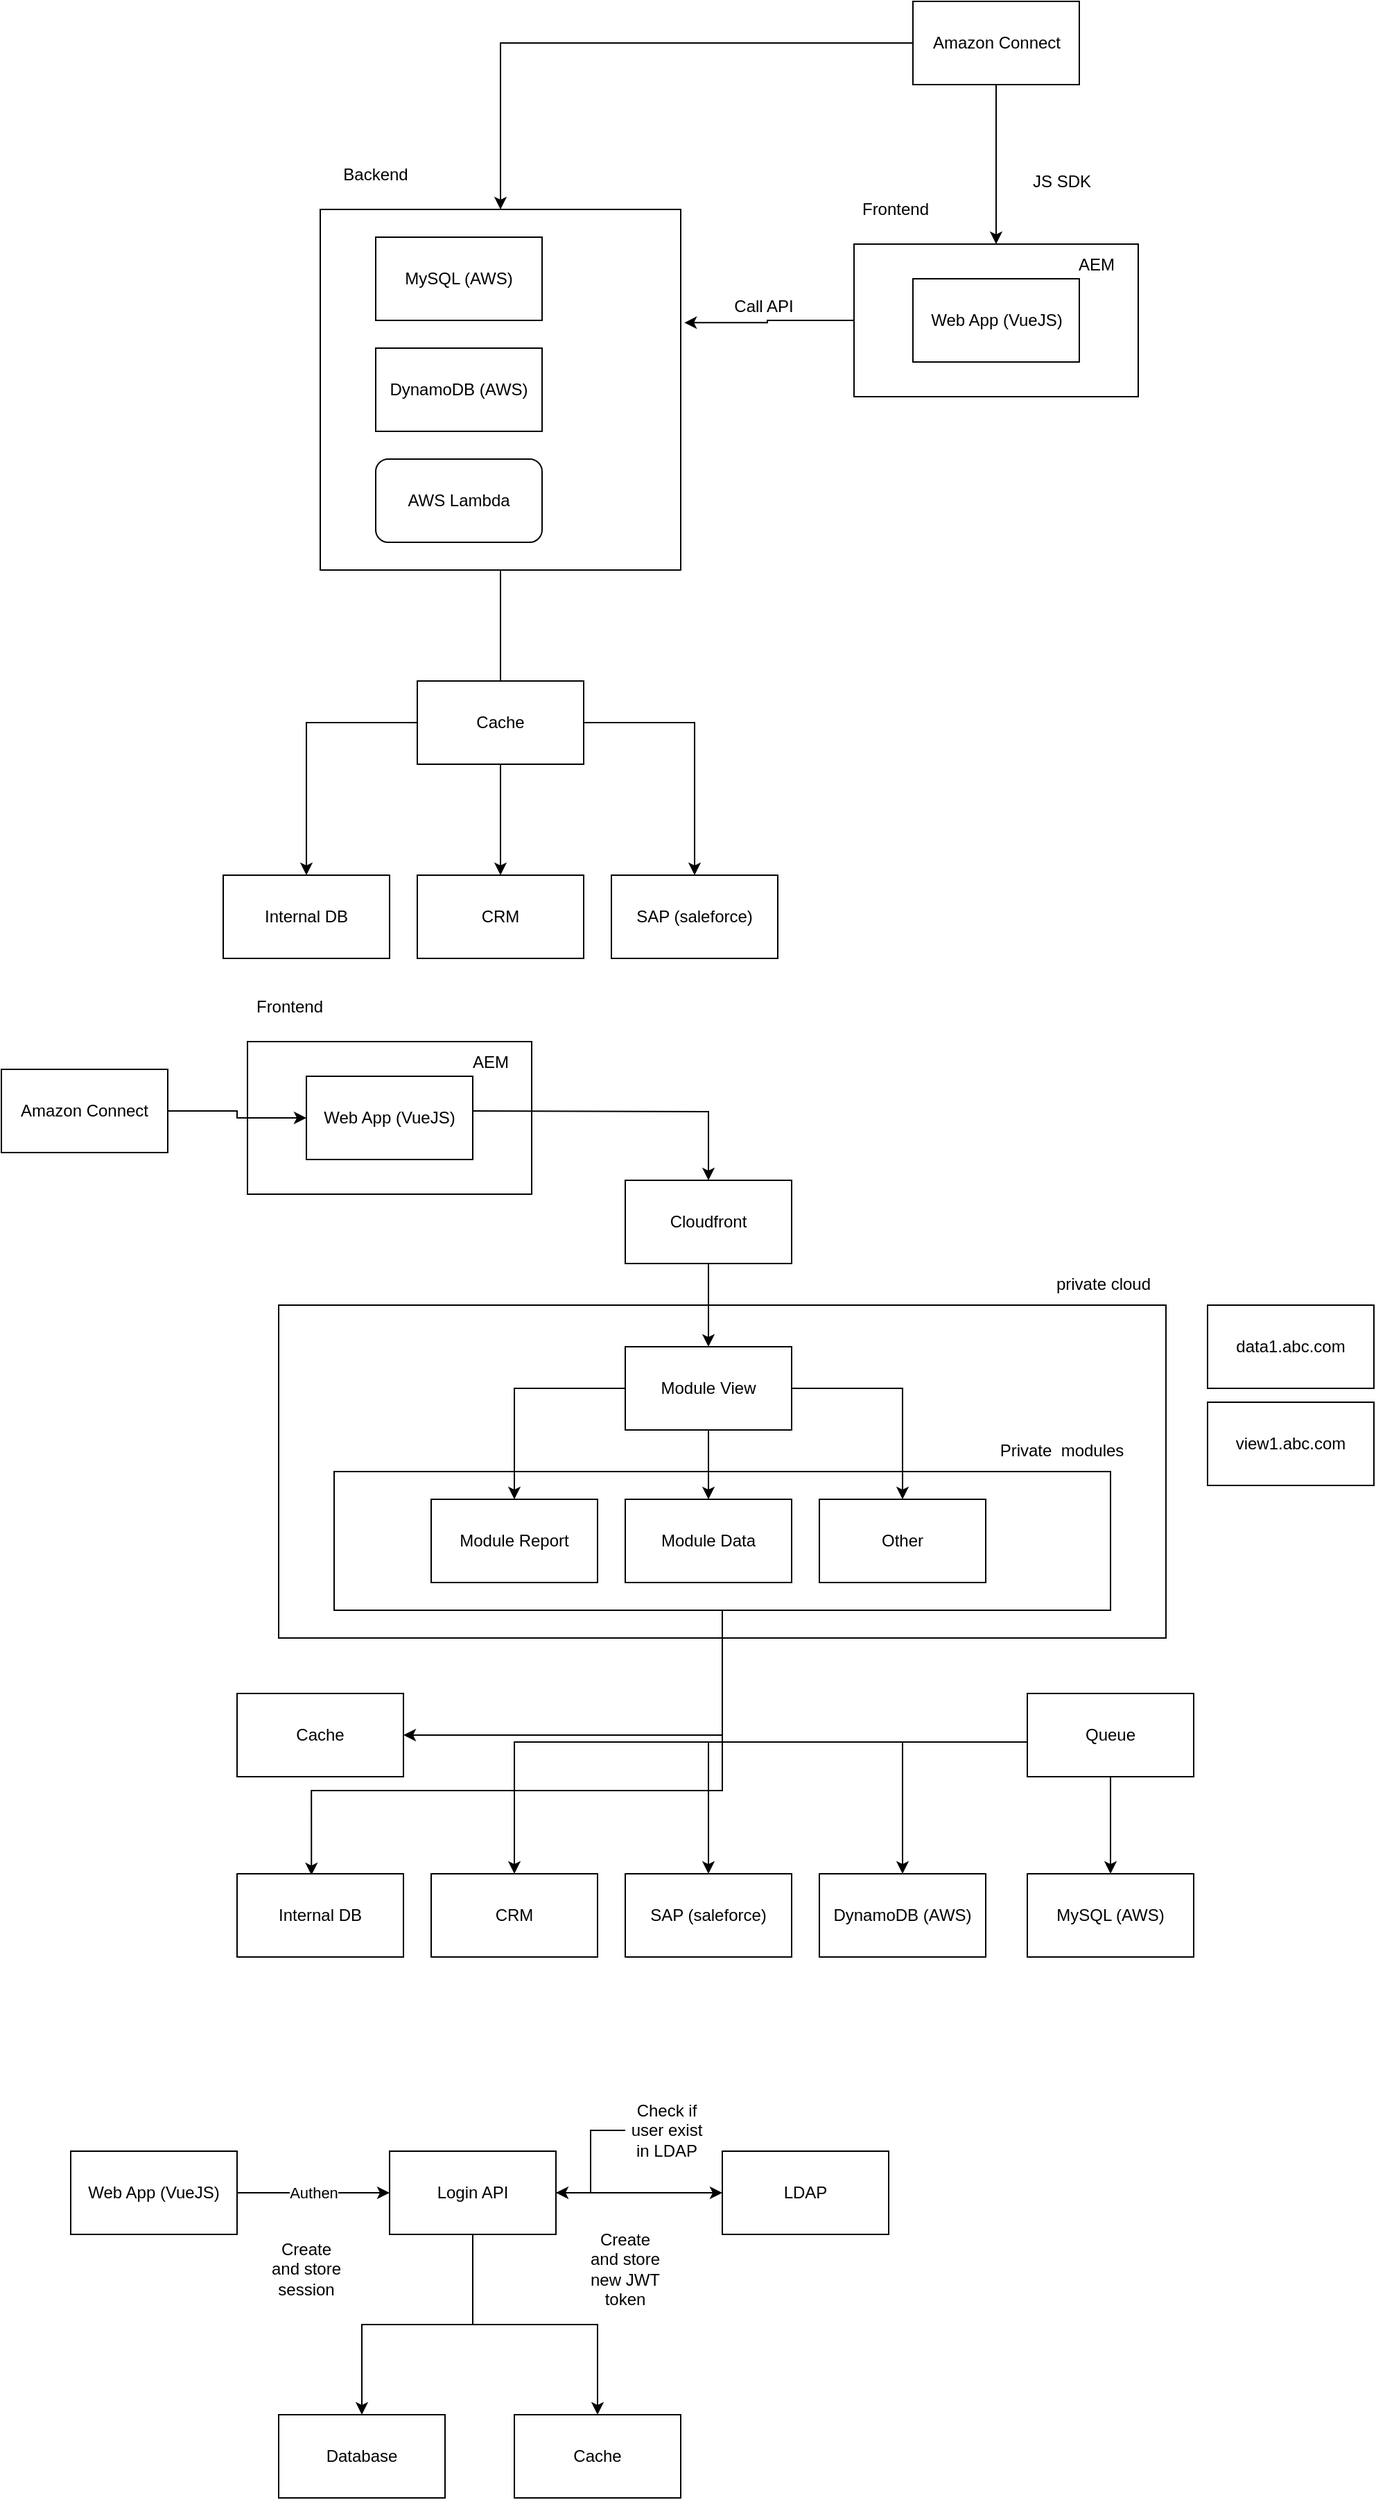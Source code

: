 <mxfile version="20.3.0" type="device"><diagram id="6-o__xsJmviOv0IoDauu" name="Page-1"><mxGraphModel dx="2272" dy="2093" grid="1" gridSize="10" guides="1" tooltips="1" connect="1" arrows="1" fold="1" page="1" pageScale="1" pageWidth="850" pageHeight="1100" math="0" shadow="0"><root><mxCell id="0"/><mxCell id="1" parent="0"/><mxCell id="_gust6w0vgrsfGloug_t-66" value="" style="rounded=0;whiteSpace=wrap;html=1;" parent="1" vertex="1"><mxGeometry x="-20" y="830" width="640" height="240" as="geometry"/></mxCell><mxCell id="_gust6w0vgrsfGloug_t-57" style="edgeStyle=orthogonalEdgeStyle;rounded=0;orthogonalLoop=1;jettySize=auto;html=1;entryX=1;entryY=0.5;entryDx=0;entryDy=0;" parent="1" source="_gust6w0vgrsfGloug_t-54" target="_gust6w0vgrsfGloug_t-37" edge="1"><mxGeometry relative="1" as="geometry"/></mxCell><mxCell id="_gust6w0vgrsfGloug_t-58" style="edgeStyle=orthogonalEdgeStyle;rounded=0;orthogonalLoop=1;jettySize=auto;html=1;entryX=0.5;entryY=0;entryDx=0;entryDy=0;" parent="1" source="_gust6w0vgrsfGloug_t-54" target="_gust6w0vgrsfGloug_t-35" edge="1"><mxGeometry relative="1" as="geometry"/></mxCell><mxCell id="_gust6w0vgrsfGloug_t-59" style="edgeStyle=orthogonalEdgeStyle;rounded=0;orthogonalLoop=1;jettySize=auto;html=1;" parent="1" source="_gust6w0vgrsfGloug_t-54" target="_gust6w0vgrsfGloug_t-34" edge="1"><mxGeometry relative="1" as="geometry"/></mxCell><mxCell id="_gust6w0vgrsfGloug_t-60" style="edgeStyle=orthogonalEdgeStyle;rounded=0;orthogonalLoop=1;jettySize=auto;html=1;entryX=0.447;entryY=0.017;entryDx=0;entryDy=0;entryPerimeter=0;" parent="1" source="_gust6w0vgrsfGloug_t-54" target="_gust6w0vgrsfGloug_t-36" edge="1"><mxGeometry relative="1" as="geometry"><Array as="points"><mxPoint x="300" y="1180"/><mxPoint x="4" y="1180"/></Array></mxGeometry></mxCell><mxCell id="_gust6w0vgrsfGloug_t-61" style="edgeStyle=orthogonalEdgeStyle;rounded=0;orthogonalLoop=1;jettySize=auto;html=1;" parent="1" source="_gust6w0vgrsfGloug_t-54" target="_gust6w0vgrsfGloug_t-43" edge="1"><mxGeometry relative="1" as="geometry"/></mxCell><mxCell id="_gust6w0vgrsfGloug_t-62" style="edgeStyle=orthogonalEdgeStyle;rounded=0;orthogonalLoop=1;jettySize=auto;html=1;entryX=0.5;entryY=0;entryDx=0;entryDy=0;" parent="1" source="_gust6w0vgrsfGloug_t-54" target="_gust6w0vgrsfGloug_t-44" edge="1"><mxGeometry relative="1" as="geometry"/></mxCell><mxCell id="_gust6w0vgrsfGloug_t-54" value="" style="rounded=0;whiteSpace=wrap;html=1;" parent="1" vertex="1"><mxGeometry x="20" y="950" width="560" height="100" as="geometry"/></mxCell><mxCell id="_gust6w0vgrsfGloug_t-1" value="" style="rounded=0;whiteSpace=wrap;html=1;" parent="1" vertex="1"><mxGeometry x="-42.5" y="640" width="205" height="110" as="geometry"/></mxCell><mxCell id="_gust6w0vgrsfGloug_t-18" style="edgeStyle=orthogonalEdgeStyle;rounded=0;orthogonalLoop=1;jettySize=auto;html=1;entryX=0.5;entryY=0;entryDx=0;entryDy=0;" parent="1" source="_gust6w0vgrsfGloug_t-4" target="_gust6w0vgrsfGloug_t-15" edge="1"><mxGeometry relative="1" as="geometry"/></mxCell><mxCell id="_gust6w0vgrsfGloug_t-19" style="edgeStyle=orthogonalEdgeStyle;rounded=0;orthogonalLoop=1;jettySize=auto;html=1;" parent="1" source="_gust6w0vgrsfGloug_t-4" target="_gust6w0vgrsfGloug_t-17" edge="1"><mxGeometry relative="1" as="geometry"/></mxCell><mxCell id="_gust6w0vgrsfGloug_t-20" style="edgeStyle=orthogonalEdgeStyle;rounded=0;orthogonalLoop=1;jettySize=auto;html=1;entryX=0.5;entryY=0;entryDx=0;entryDy=0;startArrow=none;" parent="1" source="_gust6w0vgrsfGloug_t-22" target="_gust6w0vgrsfGloug_t-16" edge="1"><mxGeometry relative="1" as="geometry"/></mxCell><mxCell id="_gust6w0vgrsfGloug_t-4" value="" style="whiteSpace=wrap;html=1;aspect=fixed;" parent="1" vertex="1"><mxGeometry x="10" y="40" width="260" height="260" as="geometry"/></mxCell><mxCell id="_gust6w0vgrsfGloug_t-2" value="MySQL (AWS)" style="rounded=0;whiteSpace=wrap;html=1;" parent="1" vertex="1"><mxGeometry x="50" y="60" width="120" height="60" as="geometry"/></mxCell><mxCell id="_gust6w0vgrsfGloug_t-3" value="DynamoDB (AWS)" style="rounded=0;whiteSpace=wrap;html=1;" parent="1" vertex="1"><mxGeometry x="50" y="140" width="120" height="60" as="geometry"/></mxCell><mxCell id="_gust6w0vgrsfGloug_t-5" value="Backend" style="text;html=1;strokeColor=none;fillColor=none;align=center;verticalAlign=middle;whiteSpace=wrap;rounded=0;" parent="1" vertex="1"><mxGeometry x="20" width="60" height="30" as="geometry"/></mxCell><mxCell id="_gust6w0vgrsfGloug_t-6" value="Web App (VueJS)" style="rounded=0;whiteSpace=wrap;html=1;" parent="1" vertex="1"><mxGeometry y="665" width="120" height="60" as="geometry"/></mxCell><mxCell id="_gust6w0vgrsfGloug_t-7" value="Frontend" style="text;html=1;strokeColor=none;fillColor=none;align=center;verticalAlign=middle;whiteSpace=wrap;rounded=0;" parent="1" vertex="1"><mxGeometry x="-42.5" y="600" width="60" height="30" as="geometry"/></mxCell><mxCell id="_gust6w0vgrsfGloug_t-8" value="AEM" style="text;html=1;strokeColor=none;fillColor=none;align=center;verticalAlign=middle;whiteSpace=wrap;rounded=0;" parent="1" vertex="1"><mxGeometry x="102.5" y="640" width="60" height="30" as="geometry"/></mxCell><mxCell id="_gust6w0vgrsfGloug_t-10" style="edgeStyle=orthogonalEdgeStyle;rounded=0;orthogonalLoop=1;jettySize=auto;html=1;entryX=0.5;entryY=0;entryDx=0;entryDy=0;" parent="1" source="_gust6w0vgrsfGloug_t-9" target="_gust6w0vgrsfGloug_t-4" edge="1"><mxGeometry relative="1" as="geometry"/></mxCell><mxCell id="r9npY9d5-i2Ybva8IZWN-5" style="edgeStyle=orthogonalEdgeStyle;rounded=0;orthogonalLoop=1;jettySize=auto;html=1;entryX=0.5;entryY=0;entryDx=0;entryDy=0;" parent="1" source="_gust6w0vgrsfGloug_t-9" target="r9npY9d5-i2Ybva8IZWN-1" edge="1"><mxGeometry relative="1" as="geometry"/></mxCell><mxCell id="_gust6w0vgrsfGloug_t-9" value="Amazon Connect" style="rounded=0;whiteSpace=wrap;html=1;" parent="1" vertex="1"><mxGeometry x="437.5" y="-110" width="120" height="60" as="geometry"/></mxCell><mxCell id="_gust6w0vgrsfGloug_t-13" value="Call API" style="text;html=1;strokeColor=none;fillColor=none;align=center;verticalAlign=middle;whiteSpace=wrap;rounded=0;" parent="1" vertex="1"><mxGeometry x="300" y="95" width="60" height="30" as="geometry"/></mxCell><mxCell id="_gust6w0vgrsfGloug_t-14" value="AWS Lambda" style="rounded=1;whiteSpace=wrap;html=1;" parent="1" vertex="1"><mxGeometry x="50" y="220" width="120" height="60" as="geometry"/></mxCell><mxCell id="_gust6w0vgrsfGloug_t-15" value="CRM" style="rounded=0;whiteSpace=wrap;html=1;" parent="1" vertex="1"><mxGeometry x="80" y="520" width="120" height="60" as="geometry"/></mxCell><mxCell id="_gust6w0vgrsfGloug_t-16" value="SAP (saleforce)" style="rounded=0;whiteSpace=wrap;html=1;" parent="1" vertex="1"><mxGeometry x="220" y="520" width="120" height="60" as="geometry"/></mxCell><mxCell id="_gust6w0vgrsfGloug_t-17" value="Internal DB" style="rounded=0;whiteSpace=wrap;html=1;" parent="1" vertex="1"><mxGeometry x="-60" y="520" width="120" height="60" as="geometry"/></mxCell><mxCell id="_gust6w0vgrsfGloug_t-21" value="JS SDK" style="text;html=1;strokeColor=none;fillColor=none;align=center;verticalAlign=middle;whiteSpace=wrap;rounded=0;" parent="1" vertex="1"><mxGeometry x="515" y="5" width="60" height="30" as="geometry"/></mxCell><mxCell id="_gust6w0vgrsfGloug_t-22" value="Cache" style="rounded=0;whiteSpace=wrap;html=1;" parent="1" vertex="1"><mxGeometry x="80" y="380" width="120" height="60" as="geometry"/></mxCell><mxCell id="_gust6w0vgrsfGloug_t-23" value="" style="edgeStyle=orthogonalEdgeStyle;rounded=0;orthogonalLoop=1;jettySize=auto;html=1;entryX=0.5;entryY=0;entryDx=0;entryDy=0;endArrow=none;" parent="1" source="_gust6w0vgrsfGloug_t-4" target="_gust6w0vgrsfGloug_t-22" edge="1"><mxGeometry relative="1" as="geometry"><mxPoint x="140" y="300" as="sourcePoint"/><mxPoint x="280" y="520" as="targetPoint"/></mxGeometry></mxCell><mxCell id="_gust6w0vgrsfGloug_t-24" value="Other" style="rounded=0;whiteSpace=wrap;html=1;" parent="1" vertex="1"><mxGeometry x="370" y="970" width="120" height="60" as="geometry"/></mxCell><mxCell id="_gust6w0vgrsfGloug_t-30" value="" style="edgeStyle=orthogonalEdgeStyle;rounded=0;orthogonalLoop=1;jettySize=auto;html=1;" parent="1" source="_gust6w0vgrsfGloug_t-25" target="_gust6w0vgrsfGloug_t-26" edge="1"><mxGeometry relative="1" as="geometry"/></mxCell><mxCell id="_gust6w0vgrsfGloug_t-31" style="edgeStyle=orthogonalEdgeStyle;rounded=0;orthogonalLoop=1;jettySize=auto;html=1;entryX=0.5;entryY=0;entryDx=0;entryDy=0;" parent="1" source="_gust6w0vgrsfGloug_t-25" target="_gust6w0vgrsfGloug_t-27" edge="1"><mxGeometry relative="1" as="geometry"/></mxCell><mxCell id="_gust6w0vgrsfGloug_t-32" style="edgeStyle=orthogonalEdgeStyle;rounded=0;orthogonalLoop=1;jettySize=auto;html=1;entryX=0.5;entryY=0;entryDx=0;entryDy=0;" parent="1" source="_gust6w0vgrsfGloug_t-25" target="_gust6w0vgrsfGloug_t-24" edge="1"><mxGeometry relative="1" as="geometry"/></mxCell><mxCell id="_gust6w0vgrsfGloug_t-25" value="Module View" style="rounded=0;whiteSpace=wrap;html=1;" parent="1" vertex="1"><mxGeometry x="230" y="860" width="120" height="60" as="geometry"/></mxCell><mxCell id="_gust6w0vgrsfGloug_t-26" value="Module Data" style="rounded=0;whiteSpace=wrap;html=1;" parent="1" vertex="1"><mxGeometry x="230" y="970" width="120" height="60" as="geometry"/></mxCell><mxCell id="_gust6w0vgrsfGloug_t-27" value="Module Report" style="rounded=0;whiteSpace=wrap;html=1;" parent="1" vertex="1"><mxGeometry x="90" y="970" width="120" height="60" as="geometry"/></mxCell><mxCell id="_gust6w0vgrsfGloug_t-72" value="" style="edgeStyle=orthogonalEdgeStyle;rounded=0;orthogonalLoop=1;jettySize=auto;html=1;" parent="1" source="_gust6w0vgrsfGloug_t-28" target="_gust6w0vgrsfGloug_t-6" edge="1"><mxGeometry relative="1" as="geometry"/></mxCell><mxCell id="_gust6w0vgrsfGloug_t-28" value="Amazon Connect" style="rounded=0;whiteSpace=wrap;html=1;" parent="1" vertex="1"><mxGeometry x="-220" y="660" width="120" height="60" as="geometry"/></mxCell><mxCell id="_gust6w0vgrsfGloug_t-34" value="CRM" style="rounded=0;whiteSpace=wrap;html=1;" parent="1" vertex="1"><mxGeometry x="90" y="1240" width="120" height="60" as="geometry"/></mxCell><mxCell id="_gust6w0vgrsfGloug_t-35" value="SAP (saleforce)" style="rounded=0;whiteSpace=wrap;html=1;" parent="1" vertex="1"><mxGeometry x="230" y="1240" width="120" height="60" as="geometry"/></mxCell><mxCell id="_gust6w0vgrsfGloug_t-36" value="Internal DB" style="rounded=0;whiteSpace=wrap;html=1;" parent="1" vertex="1"><mxGeometry x="-50" y="1240" width="120" height="60" as="geometry"/></mxCell><mxCell id="_gust6w0vgrsfGloug_t-37" value="Cache" style="rounded=0;whiteSpace=wrap;html=1;" parent="1" vertex="1"><mxGeometry x="-50" y="1110" width="120" height="60" as="geometry"/></mxCell><mxCell id="_gust6w0vgrsfGloug_t-43" value="DynamoDB (AWS)" style="rounded=0;whiteSpace=wrap;html=1;" parent="1" vertex="1"><mxGeometry x="370" y="1240" width="120" height="60" as="geometry"/></mxCell><mxCell id="_gust6w0vgrsfGloug_t-44" value="MySQL (AWS)" style="rounded=0;whiteSpace=wrap;html=1;" parent="1" vertex="1"><mxGeometry x="520" y="1240" width="120" height="60" as="geometry"/></mxCell><mxCell id="_gust6w0vgrsfGloug_t-55" value="Private&amp;nbsp; modules" style="text;html=1;strokeColor=none;fillColor=none;align=center;verticalAlign=middle;whiteSpace=wrap;rounded=0;" parent="1" vertex="1"><mxGeometry x="490" y="920" width="110" height="30" as="geometry"/></mxCell><mxCell id="_gust6w0vgrsfGloug_t-64" value="" style="edgeStyle=orthogonalEdgeStyle;rounded=0;orthogonalLoop=1;jettySize=auto;html=1;" parent="1" source="_gust6w0vgrsfGloug_t-63" target="_gust6w0vgrsfGloug_t-25" edge="1"><mxGeometry relative="1" as="geometry"/></mxCell><mxCell id="_gust6w0vgrsfGloug_t-63" value="Cloudfront" style="rounded=0;whiteSpace=wrap;html=1;" parent="1" vertex="1"><mxGeometry x="230" y="740" width="120" height="60" as="geometry"/></mxCell><mxCell id="_gust6w0vgrsfGloug_t-67" value="private cloud" style="text;html=1;strokeColor=none;fillColor=none;align=center;verticalAlign=middle;whiteSpace=wrap;rounded=0;" parent="1" vertex="1"><mxGeometry x="530" y="800" width="90" height="30" as="geometry"/></mxCell><mxCell id="_gust6w0vgrsfGloug_t-71" style="edgeStyle=orthogonalEdgeStyle;rounded=0;orthogonalLoop=1;jettySize=auto;html=1;" parent="1" target="_gust6w0vgrsfGloug_t-63" edge="1"><mxGeometry relative="1" as="geometry"><mxPoint x="120" y="690" as="sourcePoint"/></mxGeometry></mxCell><mxCell id="_gust6w0vgrsfGloug_t-74" value="view1.abc.com" style="rounded=0;whiteSpace=wrap;html=1;" parent="1" vertex="1"><mxGeometry x="650" y="900" width="120" height="60" as="geometry"/></mxCell><mxCell id="_gust6w0vgrsfGloug_t-75" value="data1.abc.com" style="rounded=0;whiteSpace=wrap;html=1;" parent="1" vertex="1"><mxGeometry x="650" y="830" width="120" height="60" as="geometry"/></mxCell><mxCell id="_gust6w0vgrsfGloug_t-76" value="Queue" style="rounded=0;whiteSpace=wrap;html=1;" parent="1" vertex="1"><mxGeometry x="520" y="1110" width="120" height="60" as="geometry"/></mxCell><mxCell id="r9npY9d5-i2Ybva8IZWN-6" style="edgeStyle=orthogonalEdgeStyle;rounded=0;orthogonalLoop=1;jettySize=auto;html=1;entryX=1.01;entryY=0.314;entryDx=0;entryDy=0;entryPerimeter=0;" parent="1" source="r9npY9d5-i2Ybva8IZWN-1" target="_gust6w0vgrsfGloug_t-4" edge="1"><mxGeometry relative="1" as="geometry"/></mxCell><mxCell id="r9npY9d5-i2Ybva8IZWN-1" value="" style="rounded=0;whiteSpace=wrap;html=1;" parent="1" vertex="1"><mxGeometry x="395" y="65" width="205" height="110" as="geometry"/></mxCell><mxCell id="r9npY9d5-i2Ybva8IZWN-2" value="Web App (VueJS)" style="rounded=0;whiteSpace=wrap;html=1;" parent="1" vertex="1"><mxGeometry x="437.5" y="90" width="120" height="60" as="geometry"/></mxCell><mxCell id="r9npY9d5-i2Ybva8IZWN-3" value="Frontend" style="text;html=1;strokeColor=none;fillColor=none;align=center;verticalAlign=middle;whiteSpace=wrap;rounded=0;" parent="1" vertex="1"><mxGeometry x="395" y="25" width="60" height="30" as="geometry"/></mxCell><mxCell id="r9npY9d5-i2Ybva8IZWN-4" value="AEM" style="text;html=1;strokeColor=none;fillColor=none;align=center;verticalAlign=middle;whiteSpace=wrap;rounded=0;" parent="1" vertex="1"><mxGeometry x="540" y="65" width="60" height="30" as="geometry"/></mxCell><mxCell id="KofYZnCKiz6Bnd1EbZ7U-3" value="Authen" style="edgeStyle=orthogonalEdgeStyle;rounded=0;orthogonalLoop=1;jettySize=auto;html=1;" edge="1" parent="1" source="KofYZnCKiz6Bnd1EbZ7U-1" target="KofYZnCKiz6Bnd1EbZ7U-2"><mxGeometry relative="1" as="geometry"/></mxCell><mxCell id="KofYZnCKiz6Bnd1EbZ7U-1" value="Web App (VueJS)" style="rounded=0;whiteSpace=wrap;html=1;" vertex="1" parent="1"><mxGeometry x="-170" y="1440" width="120" height="60" as="geometry"/></mxCell><mxCell id="KofYZnCKiz6Bnd1EbZ7U-5" style="edgeStyle=orthogonalEdgeStyle;rounded=0;orthogonalLoop=1;jettySize=auto;html=1;entryX=0;entryY=0.5;entryDx=0;entryDy=0;" edge="1" parent="1" source="KofYZnCKiz6Bnd1EbZ7U-2" target="KofYZnCKiz6Bnd1EbZ7U-4"><mxGeometry relative="1" as="geometry"/></mxCell><mxCell id="KofYZnCKiz6Bnd1EbZ7U-8" value="" style="edgeStyle=orthogonalEdgeStyle;rounded=0;orthogonalLoop=1;jettySize=auto;html=1;" edge="1" parent="1" source="KofYZnCKiz6Bnd1EbZ7U-2" target="KofYZnCKiz6Bnd1EbZ7U-7"><mxGeometry relative="1" as="geometry"/></mxCell><mxCell id="KofYZnCKiz6Bnd1EbZ7U-11" style="edgeStyle=orthogonalEdgeStyle;rounded=0;orthogonalLoop=1;jettySize=auto;html=1;" edge="1" parent="1" source="KofYZnCKiz6Bnd1EbZ7U-2" target="KofYZnCKiz6Bnd1EbZ7U-10"><mxGeometry relative="1" as="geometry"/></mxCell><mxCell id="KofYZnCKiz6Bnd1EbZ7U-2" value="Login API" style="rounded=0;whiteSpace=wrap;html=1;" vertex="1" parent="1"><mxGeometry x="60" y="1440" width="120" height="60" as="geometry"/></mxCell><mxCell id="KofYZnCKiz6Bnd1EbZ7U-4" value="LDAP" style="rounded=0;whiteSpace=wrap;html=1;" vertex="1" parent="1"><mxGeometry x="300" y="1440" width="120" height="60" as="geometry"/></mxCell><mxCell id="KofYZnCKiz6Bnd1EbZ7U-13" value="" style="edgeStyle=orthogonalEdgeStyle;rounded=0;orthogonalLoop=1;jettySize=auto;html=1;" edge="1" parent="1" source="KofYZnCKiz6Bnd1EbZ7U-6" target="KofYZnCKiz6Bnd1EbZ7U-2"><mxGeometry relative="1" as="geometry"/></mxCell><mxCell id="KofYZnCKiz6Bnd1EbZ7U-6" value="Check if user exist in LDAP" style="text;html=1;strokeColor=none;fillColor=none;align=center;verticalAlign=middle;whiteSpace=wrap;rounded=0;" vertex="1" parent="1"><mxGeometry x="230" y="1410" width="60" height="30" as="geometry"/></mxCell><mxCell id="KofYZnCKiz6Bnd1EbZ7U-7" value="Database" style="rounded=0;whiteSpace=wrap;html=1;" vertex="1" parent="1"><mxGeometry x="-20" y="1630" width="120" height="60" as="geometry"/></mxCell><mxCell id="KofYZnCKiz6Bnd1EbZ7U-9" value="Create and store new JWT token" style="text;html=1;strokeColor=none;fillColor=none;align=center;verticalAlign=middle;whiteSpace=wrap;rounded=0;" vertex="1" parent="1"><mxGeometry x="200" y="1510" width="60" height="30" as="geometry"/></mxCell><mxCell id="KofYZnCKiz6Bnd1EbZ7U-10" value="Cache" style="rounded=0;whiteSpace=wrap;html=1;" vertex="1" parent="1"><mxGeometry x="150" y="1630" width="120" height="60" as="geometry"/></mxCell><mxCell id="KofYZnCKiz6Bnd1EbZ7U-12" value="Create and store session" style="text;html=1;strokeColor=none;fillColor=none;align=center;verticalAlign=middle;whiteSpace=wrap;rounded=0;" vertex="1" parent="1"><mxGeometry x="-30" y="1510" width="60" height="30" as="geometry"/></mxCell></root></mxGraphModel></diagram></mxfile>